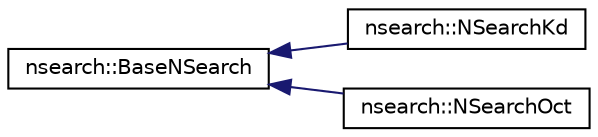 digraph "Graphical Class Hierarchy"
{
  edge [fontname="Helvetica",fontsize="10",labelfontname="Helvetica",labelfontsize="10"];
  node [fontname="Helvetica",fontsize="10",shape=record];
  rankdir="LR";
  Node0 [label="nsearch::BaseNSearch",height=0.2,width=0.4,color="black", fillcolor="white", style="filled",URL="$classnsearch_1_1BaseNSearch.html",tooltip="A class for nearest neighbor search. "];
  Node0 -> Node1 [dir="back",color="midnightblue",fontsize="10",style="solid",fontname="Helvetica"];
  Node1 [label="nsearch::NSearchKd",height=0.2,width=0.4,color="black", fillcolor="white", style="filled",URL="$classnsearch_1_1NSearchKd.html",tooltip="A class for nearest neighbor search. "];
  Node0 -> Node2 [dir="back",color="midnightblue",fontsize="10",style="solid",fontname="Helvetica"];
  Node2 [label="nsearch::NSearchOct",height=0.2,width=0.4,color="black", fillcolor="white", style="filled",URL="$classnsearch_1_1NSearchOct.html",tooltip="A class for nearest neighbor search. "];
}
